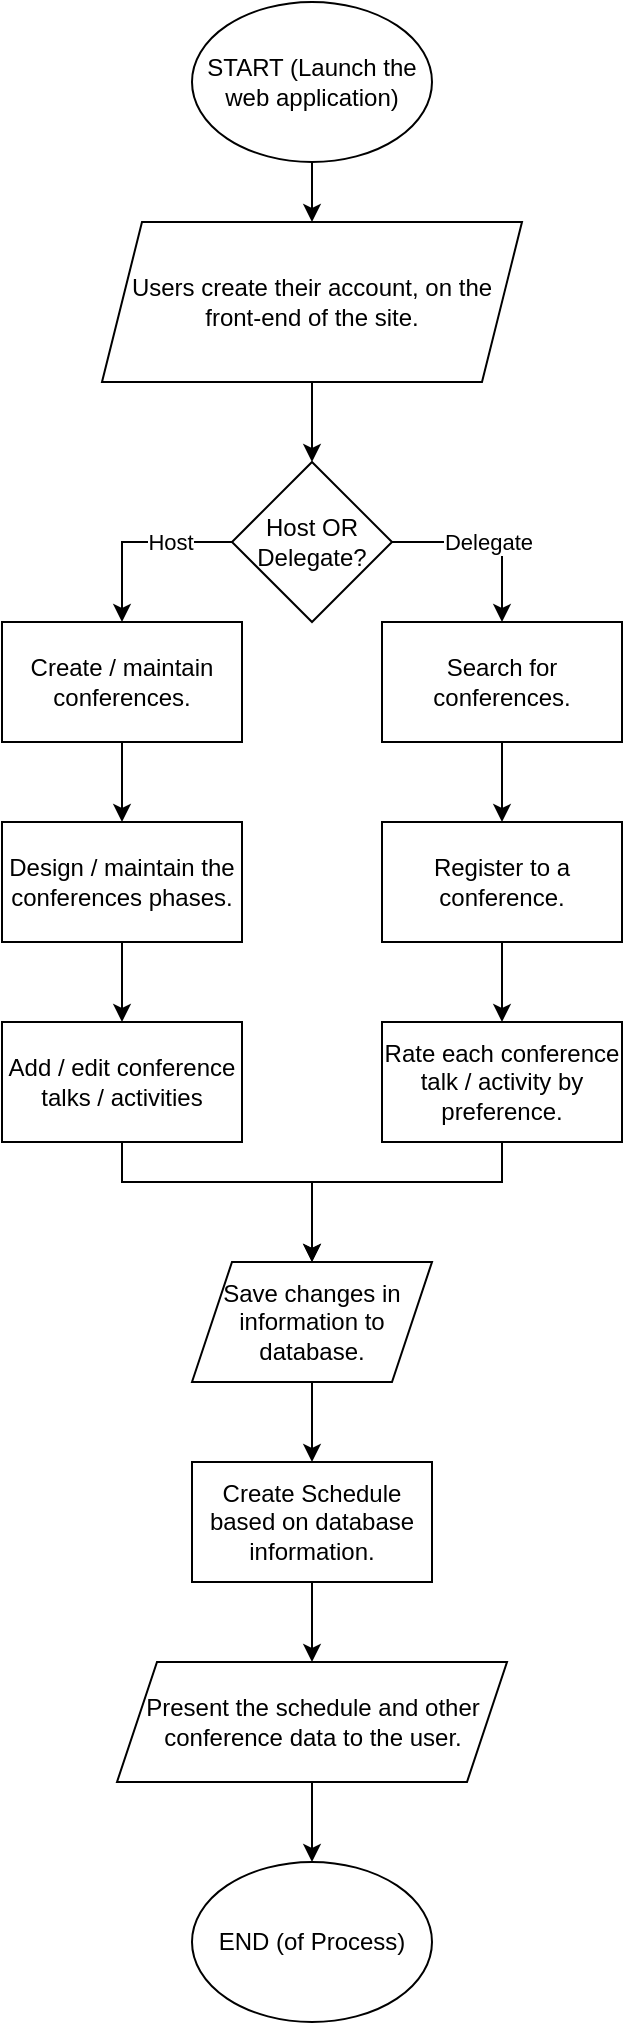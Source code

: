 <mxfile version="24.2.2" type="device">
  <diagram name="Page-1" id="SofZ-TxEMM_bQElyoqnX">
    <mxGraphModel dx="794" dy="446" grid="1" gridSize="10" guides="1" tooltips="1" connect="1" arrows="1" fold="1" page="1" pageScale="1" pageWidth="827" pageHeight="1169" math="0" shadow="0">
      <root>
        <mxCell id="0" />
        <mxCell id="1" parent="0" />
        <mxCell id="VICcimvdXO61rm-0oXNb-3" value="" style="edgeStyle=orthogonalEdgeStyle;rounded=0;orthogonalLoop=1;jettySize=auto;html=1;" parent="1" source="VICcimvdXO61rm-0oXNb-1" target="VICcimvdXO61rm-0oXNb-2" edge="1">
          <mxGeometry relative="1" as="geometry" />
        </mxCell>
        <mxCell id="VICcimvdXO61rm-0oXNb-1" value="START (Launch the web application)" style="ellipse;whiteSpace=wrap;html=1;" parent="1" vertex="1">
          <mxGeometry x="285" y="30" width="120" height="80" as="geometry" />
        </mxCell>
        <mxCell id="VICcimvdXO61rm-0oXNb-5" value="" style="edgeStyle=orthogonalEdgeStyle;rounded=0;orthogonalLoop=1;jettySize=auto;html=1;" parent="1" source="VICcimvdXO61rm-0oXNb-2" target="VICcimvdXO61rm-0oXNb-4" edge="1">
          <mxGeometry relative="1" as="geometry" />
        </mxCell>
        <mxCell id="VICcimvdXO61rm-0oXNb-2" value="Users create their account, on the front-end of the site." style="shape=parallelogram;perimeter=parallelogramPerimeter;whiteSpace=wrap;html=1;fixedSize=1;" parent="1" vertex="1">
          <mxGeometry x="240" y="140" width="210" height="80" as="geometry" />
        </mxCell>
        <mxCell id="VICcimvdXO61rm-0oXNb-8" value="Host" style="edgeStyle=orthogonalEdgeStyle;rounded=0;orthogonalLoop=1;jettySize=auto;html=1;entryX=0.5;entryY=0;entryDx=0;entryDy=0;" parent="1" source="VICcimvdXO61rm-0oXNb-4" target="VICcimvdXO61rm-0oXNb-7" edge="1">
          <mxGeometry x="-0.333" relative="1" as="geometry">
            <Array as="points">
              <mxPoint x="250" y="300" />
            </Array>
            <mxPoint as="offset" />
          </mxGeometry>
        </mxCell>
        <mxCell id="VICcimvdXO61rm-0oXNb-11" value="Delegate" style="edgeStyle=orthogonalEdgeStyle;rounded=0;orthogonalLoop=1;jettySize=auto;html=1;entryX=0.5;entryY=0;entryDx=0;entryDy=0;" parent="1" source="VICcimvdXO61rm-0oXNb-4" target="VICcimvdXO61rm-0oXNb-10" edge="1">
          <mxGeometry relative="1" as="geometry">
            <Array as="points">
              <mxPoint x="440" y="300" />
            </Array>
          </mxGeometry>
        </mxCell>
        <mxCell id="VICcimvdXO61rm-0oXNb-4" value="Host OR Delegate?" style="rhombus;whiteSpace=wrap;html=1;" parent="1" vertex="1">
          <mxGeometry x="305" y="260" width="80" height="80" as="geometry" />
        </mxCell>
        <mxCell id="VICcimvdXO61rm-0oXNb-20" value="" style="edgeStyle=orthogonalEdgeStyle;rounded=0;orthogonalLoop=1;jettySize=auto;html=1;" parent="1" source="VICcimvdXO61rm-0oXNb-7" target="VICcimvdXO61rm-0oXNb-19" edge="1">
          <mxGeometry relative="1" as="geometry" />
        </mxCell>
        <mxCell id="VICcimvdXO61rm-0oXNb-7" value="Create / maintain conferences." style="rounded=0;whiteSpace=wrap;html=1;" parent="1" vertex="1">
          <mxGeometry x="190" y="340" width="120" height="60" as="geometry" />
        </mxCell>
        <mxCell id="VICcimvdXO61rm-0oXNb-17" value="" style="edgeStyle=orthogonalEdgeStyle;rounded=0;orthogonalLoop=1;jettySize=auto;html=1;" parent="1" source="VICcimvdXO61rm-0oXNb-10" target="VICcimvdXO61rm-0oXNb-16" edge="1">
          <mxGeometry relative="1" as="geometry" />
        </mxCell>
        <mxCell id="VICcimvdXO61rm-0oXNb-10" value="Search for conferences." style="rounded=0;whiteSpace=wrap;html=1;" parent="1" vertex="1">
          <mxGeometry x="380" y="340" width="120" height="60" as="geometry" />
        </mxCell>
        <mxCell id="VICcimvdXO61rm-0oXNb-22" value="" style="edgeStyle=orthogonalEdgeStyle;rounded=0;orthogonalLoop=1;jettySize=auto;html=1;" parent="1" source="VICcimvdXO61rm-0oXNb-16" target="VICcimvdXO61rm-0oXNb-21" edge="1">
          <mxGeometry relative="1" as="geometry" />
        </mxCell>
        <mxCell id="VICcimvdXO61rm-0oXNb-16" value="Register to a conference." style="rounded=0;whiteSpace=wrap;html=1;" parent="1" vertex="1">
          <mxGeometry x="380" y="440" width="120" height="60" as="geometry" />
        </mxCell>
        <mxCell id="sZlqUl5n9bXA4ht1riF3-2" value="" style="edgeStyle=orthogonalEdgeStyle;rounded=0;orthogonalLoop=1;jettySize=auto;html=1;" edge="1" parent="1" source="VICcimvdXO61rm-0oXNb-19" target="sZlqUl5n9bXA4ht1riF3-1">
          <mxGeometry relative="1" as="geometry" />
        </mxCell>
        <mxCell id="VICcimvdXO61rm-0oXNb-19" value="Design / maintain the conferences phases." style="rounded=0;whiteSpace=wrap;html=1;" parent="1" vertex="1">
          <mxGeometry x="190" y="440" width="120" height="60" as="geometry" />
        </mxCell>
        <mxCell id="VICcimvdXO61rm-0oXNb-29" style="edgeStyle=orthogonalEdgeStyle;rounded=0;orthogonalLoop=1;jettySize=auto;html=1;" parent="1" source="VICcimvdXO61rm-0oXNb-21" target="VICcimvdXO61rm-0oXNb-23" edge="1">
          <mxGeometry relative="1" as="geometry">
            <Array as="points">
              <mxPoint x="440" y="620" />
              <mxPoint x="345" y="620" />
            </Array>
          </mxGeometry>
        </mxCell>
        <mxCell id="VICcimvdXO61rm-0oXNb-21" value="Rate each conference talk / activity by preference." style="rounded=0;whiteSpace=wrap;html=1;" parent="1" vertex="1">
          <mxGeometry x="380" y="540" width="120" height="60" as="geometry" />
        </mxCell>
        <mxCell id="VICcimvdXO61rm-0oXNb-27" value="" style="edgeStyle=orthogonalEdgeStyle;rounded=0;orthogonalLoop=1;jettySize=auto;html=1;" parent="1" source="VICcimvdXO61rm-0oXNb-23" target="VICcimvdXO61rm-0oXNb-26" edge="1">
          <mxGeometry relative="1" as="geometry" />
        </mxCell>
        <mxCell id="VICcimvdXO61rm-0oXNb-23" value="Save changes in information to database." style="shape=parallelogram;perimeter=parallelogramPerimeter;whiteSpace=wrap;html=1;fixedSize=1;" parent="1" vertex="1">
          <mxGeometry x="285" y="660" width="120" height="60" as="geometry" />
        </mxCell>
        <mxCell id="VICcimvdXO61rm-0oXNb-32" value="" style="edgeStyle=orthogonalEdgeStyle;rounded=0;orthogonalLoop=1;jettySize=auto;html=1;" parent="1" source="VICcimvdXO61rm-0oXNb-26" target="VICcimvdXO61rm-0oXNb-31" edge="1">
          <mxGeometry relative="1" as="geometry" />
        </mxCell>
        <mxCell id="VICcimvdXO61rm-0oXNb-26" value="Create Schedule based on database information." style="rounded=0;whiteSpace=wrap;html=1;" parent="1" vertex="1">
          <mxGeometry x="285" y="760" width="120" height="60" as="geometry" />
        </mxCell>
        <mxCell id="VICcimvdXO61rm-0oXNb-34" value="" style="edgeStyle=orthogonalEdgeStyle;rounded=0;orthogonalLoop=1;jettySize=auto;html=1;" parent="1" source="VICcimvdXO61rm-0oXNb-31" target="VICcimvdXO61rm-0oXNb-33" edge="1">
          <mxGeometry relative="1" as="geometry" />
        </mxCell>
        <mxCell id="VICcimvdXO61rm-0oXNb-31" value="Present the schedule and other conference data to the user." style="shape=parallelogram;perimeter=parallelogramPerimeter;whiteSpace=wrap;html=1;fixedSize=1;" parent="1" vertex="1">
          <mxGeometry x="247.5" y="860" width="195" height="60" as="geometry" />
        </mxCell>
        <mxCell id="VICcimvdXO61rm-0oXNb-33" value="END (of Process)" style="ellipse;whiteSpace=wrap;html=1;" parent="1" vertex="1">
          <mxGeometry x="285" y="960" width="120" height="80" as="geometry" />
        </mxCell>
        <mxCell id="sZlqUl5n9bXA4ht1riF3-3" style="edgeStyle=orthogonalEdgeStyle;rounded=0;orthogonalLoop=1;jettySize=auto;html=1;entryX=0.5;entryY=0;entryDx=0;entryDy=0;" edge="1" parent="1" source="sZlqUl5n9bXA4ht1riF3-1" target="VICcimvdXO61rm-0oXNb-23">
          <mxGeometry relative="1" as="geometry">
            <Array as="points">
              <mxPoint x="250" y="620" />
              <mxPoint x="345" y="620" />
            </Array>
          </mxGeometry>
        </mxCell>
        <mxCell id="sZlqUl5n9bXA4ht1riF3-1" value="Add / edit conference talks / activities" style="rounded=0;whiteSpace=wrap;html=1;" vertex="1" parent="1">
          <mxGeometry x="190" y="540" width="120" height="60" as="geometry" />
        </mxCell>
      </root>
    </mxGraphModel>
  </diagram>
</mxfile>
